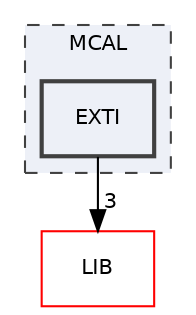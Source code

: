 digraph "MCAL/EXTI"
{
 // LATEX_PDF_SIZE
  edge [fontname="Helvetica",fontsize="10",labelfontname="Helvetica",labelfontsize="10"];
  node [fontname="Helvetica",fontsize="10",shape=record];
  compound=true
  subgraph clusterdir_aeef58f5a946ad8e66cca46db86d7cf5 {
    graph [ bgcolor="#edf0f7", pencolor="grey25", style="filled,dashed,", label="MCAL", fontname="Helvetica", fontsize="10", URL="dir_aeef58f5a946ad8e66cca46db86d7cf5.html"]
  dir_f2a13628bf56f4fc48e8de879073e0ba [shape=box, label="EXTI", style="filled,bold,", fillcolor="#edf0f7", color="grey25", URL="dir_f2a13628bf56f4fc48e8de879073e0ba.html"];
  }
  dir_c49787b21523dfcd643eafa322448430 [shape=box, label="LIB", style="", fillcolor="#edf0f7", color="red", URL="dir_c49787b21523dfcd643eafa322448430.html"];
  dir_f2a13628bf56f4fc48e8de879073e0ba->dir_c49787b21523dfcd643eafa322448430 [headlabel="3", labeldistance=1.5 headhref="dir_000002_000007.html"];
}
